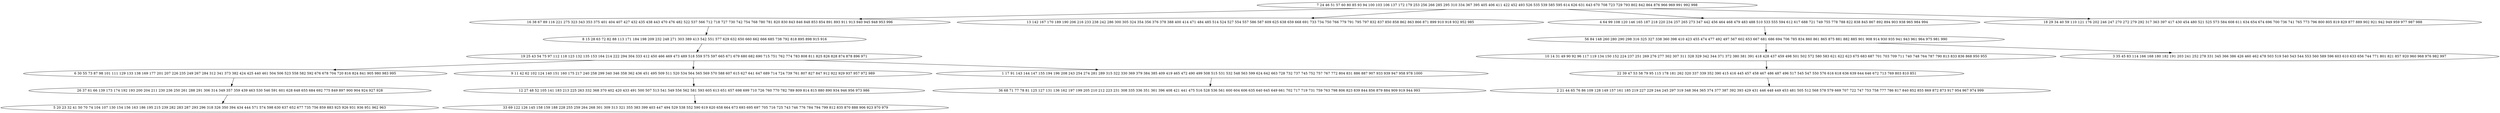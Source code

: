 digraph true_tree {
	"0" -> "1"
	"1" -> "2"
	"2" -> "3"
	"0" -> "4"
	"0" -> "5"
	"3" -> "6"
	"5" -> "7"
	"3" -> "8"
	"3" -> "9"
	"7" -> "10"
	"9" -> "11"
	"0" -> "12"
	"8" -> "13"
	"6" -> "14"
	"10" -> "15"
	"14" -> "16"
	"13" -> "17"
	"7" -> "18"
	"15" -> "19"
	"0" [label="7 24 46 51 57 60 80 85 93 94 100 103 106 137 172 179 253 256 266 285 295 310 334 367 395 405 406 411 422 452 493 526 535 539 585 595 614 626 631 643 670 708 723 729 793 802 842 864 876 966 969 991 992 998"];
	"1" [label="16 38 67 89 116 221 275 323 343 353 375 401 404 407 427 432 435 438 443 470 476 482 522 537 566 712 718 727 730 742 754 768 780 781 820 830 843 846 848 853 854 891 893 911 913 940 945 948 953 996"];
	"2" [label="8 15 28 63 72 82 88 113 171 184 198 209 232 248 271 303 389 413 542 551 577 629 632 650 660 662 666 685 738 792 818 895 898 915 916"];
	"3" [label="19 25 43 54 75 97 112 118 123 132 135 153 164 214 222 294 304 333 412 450 466 469 473 489 518 559 575 597 665 671 679 680 682 690 715 751 762 774 783 808 811 825 826 828 874 878 896 971"];
	"4" [label="13 142 167 170 189 190 206 216 233 238 242 286 300 305 324 354 356 376 378 388 400 414 471 484 485 514 524 527 554 557 586 587 609 625 638 659 668 691 733 734 750 766 779 791 795 797 832 837 850 858 862 863 866 871 899 910 918 932 952 985"];
	"5" [label="4 64 99 108 120 146 165 187 218 220 234 257 265 273 347 442 456 464 468 479 483 488 510 533 555 594 612 617 688 721 749 755 778 788 822 838 845 867 892 894 903 938 965 984 994"];
	"6" [label="6 30 55 73 87 98 101 111 129 133 138 169 177 201 207 226 235 249 267 284 312 341 373 382 424 425 440 461 504 506 523 558 582 592 676 678 704 720 816 824 841 905 980 983 995"];
	"7" [label="56 84 148 260 280 290 298 316 325 327 338 360 398 410 423 455 474 477 492 497 567 602 653 667 681 686 694 706 785 834 860 861 865 875 881 882 885 901 908 914 930 935 941 943 961 964 975 981 990"];
	"8" [label="9 11 42 62 102 124 140 151 160 175 217 240 258 299 340 346 358 362 436 451 495 509 511 520 534 564 565 569 570 588 607 615 627 641 647 689 714 724 739 761 807 827 847 912 922 929 937 957 972 989"];
	"9" [label="1 17 91 143 144 147 155 194 196 208 243 254 274 281 289 315 322 330 369 379 384 385 409 419 465 472 490 499 508 515 531 532 548 563 599 624 642 663 728 732 737 745 752 757 767 772 804 831 886 887 907 933 939 947 958 978 1000"];
	"10" [label="10 14 31 49 90 92 96 117 119 134 150 152 224 237 251 269 276 277 302 307 311 328 329 342 344 371 372 380 381 391 418 428 437 459 498 501 502 572 580 583 621 622 623 675 683 687 701 703 709 711 740 748 764 787 790 813 833 836 868 950 955"];
	"11" [label="36 68 71 77 78 81 125 127 131 136 162 197 199 205 210 212 223 231 308 335 336 351 361 396 408 421 441 475 516 528 536 561 600 604 606 635 640 645 649 661 702 717 719 731 759 763 798 806 823 839 844 856 879 884 909 919 944 993"];
	"12" [label="18 29 34 40 59 110 121 176 202 246 247 270 272 279 292 317 363 397 417 430 454 480 521 525 573 584 608 611 634 654 674 696 700 736 741 765 773 796 800 805 819 829 877 889 902 921 942 949 959 977 987 988"];
	"13" [label="12 27 48 52 105 141 183 213 225 263 332 368 370 402 420 433 491 500 507 513 541 549 556 562 581 593 605 613 651 657 698 699 710 726 760 770 782 789 809 814 815 880 890 934 946 956 973 986"];
	"14" [label="26 37 61 66 139 173 174 192 193 200 204 211 230 236 250 261 288 291 306 314 349 357 359 439 463 530 546 591 601 628 648 655 684 692 775 849 897 900 904 924 927 928"];
	"15" [label="22 39 47 53 58 79 95 115 178 181 262 320 337 339 352 390 415 416 445 457 458 467 486 487 496 517 545 547 550 576 616 618 636 639 644 646 672 713 769 803 810 851"];
	"16" [label="5 20 23 32 41 50 70 74 104 107 130 154 156 163 186 195 215 239 282 283 287 293 296 318 326 350 394 434 444 571 574 598 630 637 652 677 735 756 859 883 925 926 931 936 951 962 963"];
	"17" [label="33 69 122 126 145 158 159 188 228 255 259 264 268 301 309 313 321 355 383 399 403 447 494 529 538 552 590 619 620 658 664 673 693 695 697 705 716 725 743 746 776 784 794 799 812 835 870 888 906 923 970 979"];
	"18" [label="3 35 45 83 114 166 168 180 182 191 203 241 252 278 331 345 366 386 426 460 462 478 503 519 540 543 544 553 560 589 596 603 610 633 656 744 771 801 821 857 920 960 968 976 982 997"];
	"19" [label="2 21 44 65 76 86 109 128 149 157 161 185 219 227 229 244 245 297 319 348 364 365 374 377 387 392 393 429 431 446 448 449 453 481 505 512 568 578 579 669 707 722 747 753 758 777 786 817 840 852 855 869 872 873 917 954 967 974 999"];
}
